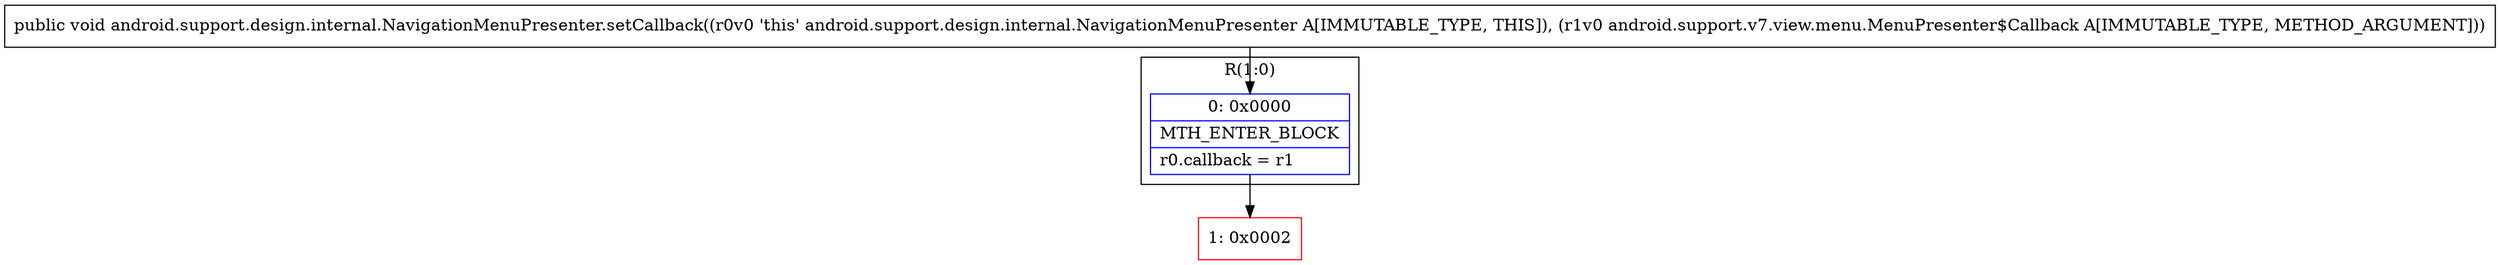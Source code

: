 digraph "CFG forandroid.support.design.internal.NavigationMenuPresenter.setCallback(Landroid\/support\/v7\/view\/menu\/MenuPresenter$Callback;)V" {
subgraph cluster_Region_1349725419 {
label = "R(1:0)";
node [shape=record,color=blue];
Node_0 [shape=record,label="{0\:\ 0x0000|MTH_ENTER_BLOCK\l|r0.callback = r1\l}"];
}
Node_1 [shape=record,color=red,label="{1\:\ 0x0002}"];
MethodNode[shape=record,label="{public void android.support.design.internal.NavigationMenuPresenter.setCallback((r0v0 'this' android.support.design.internal.NavigationMenuPresenter A[IMMUTABLE_TYPE, THIS]), (r1v0 android.support.v7.view.menu.MenuPresenter$Callback A[IMMUTABLE_TYPE, METHOD_ARGUMENT])) }"];
MethodNode -> Node_0;
Node_0 -> Node_1;
}

